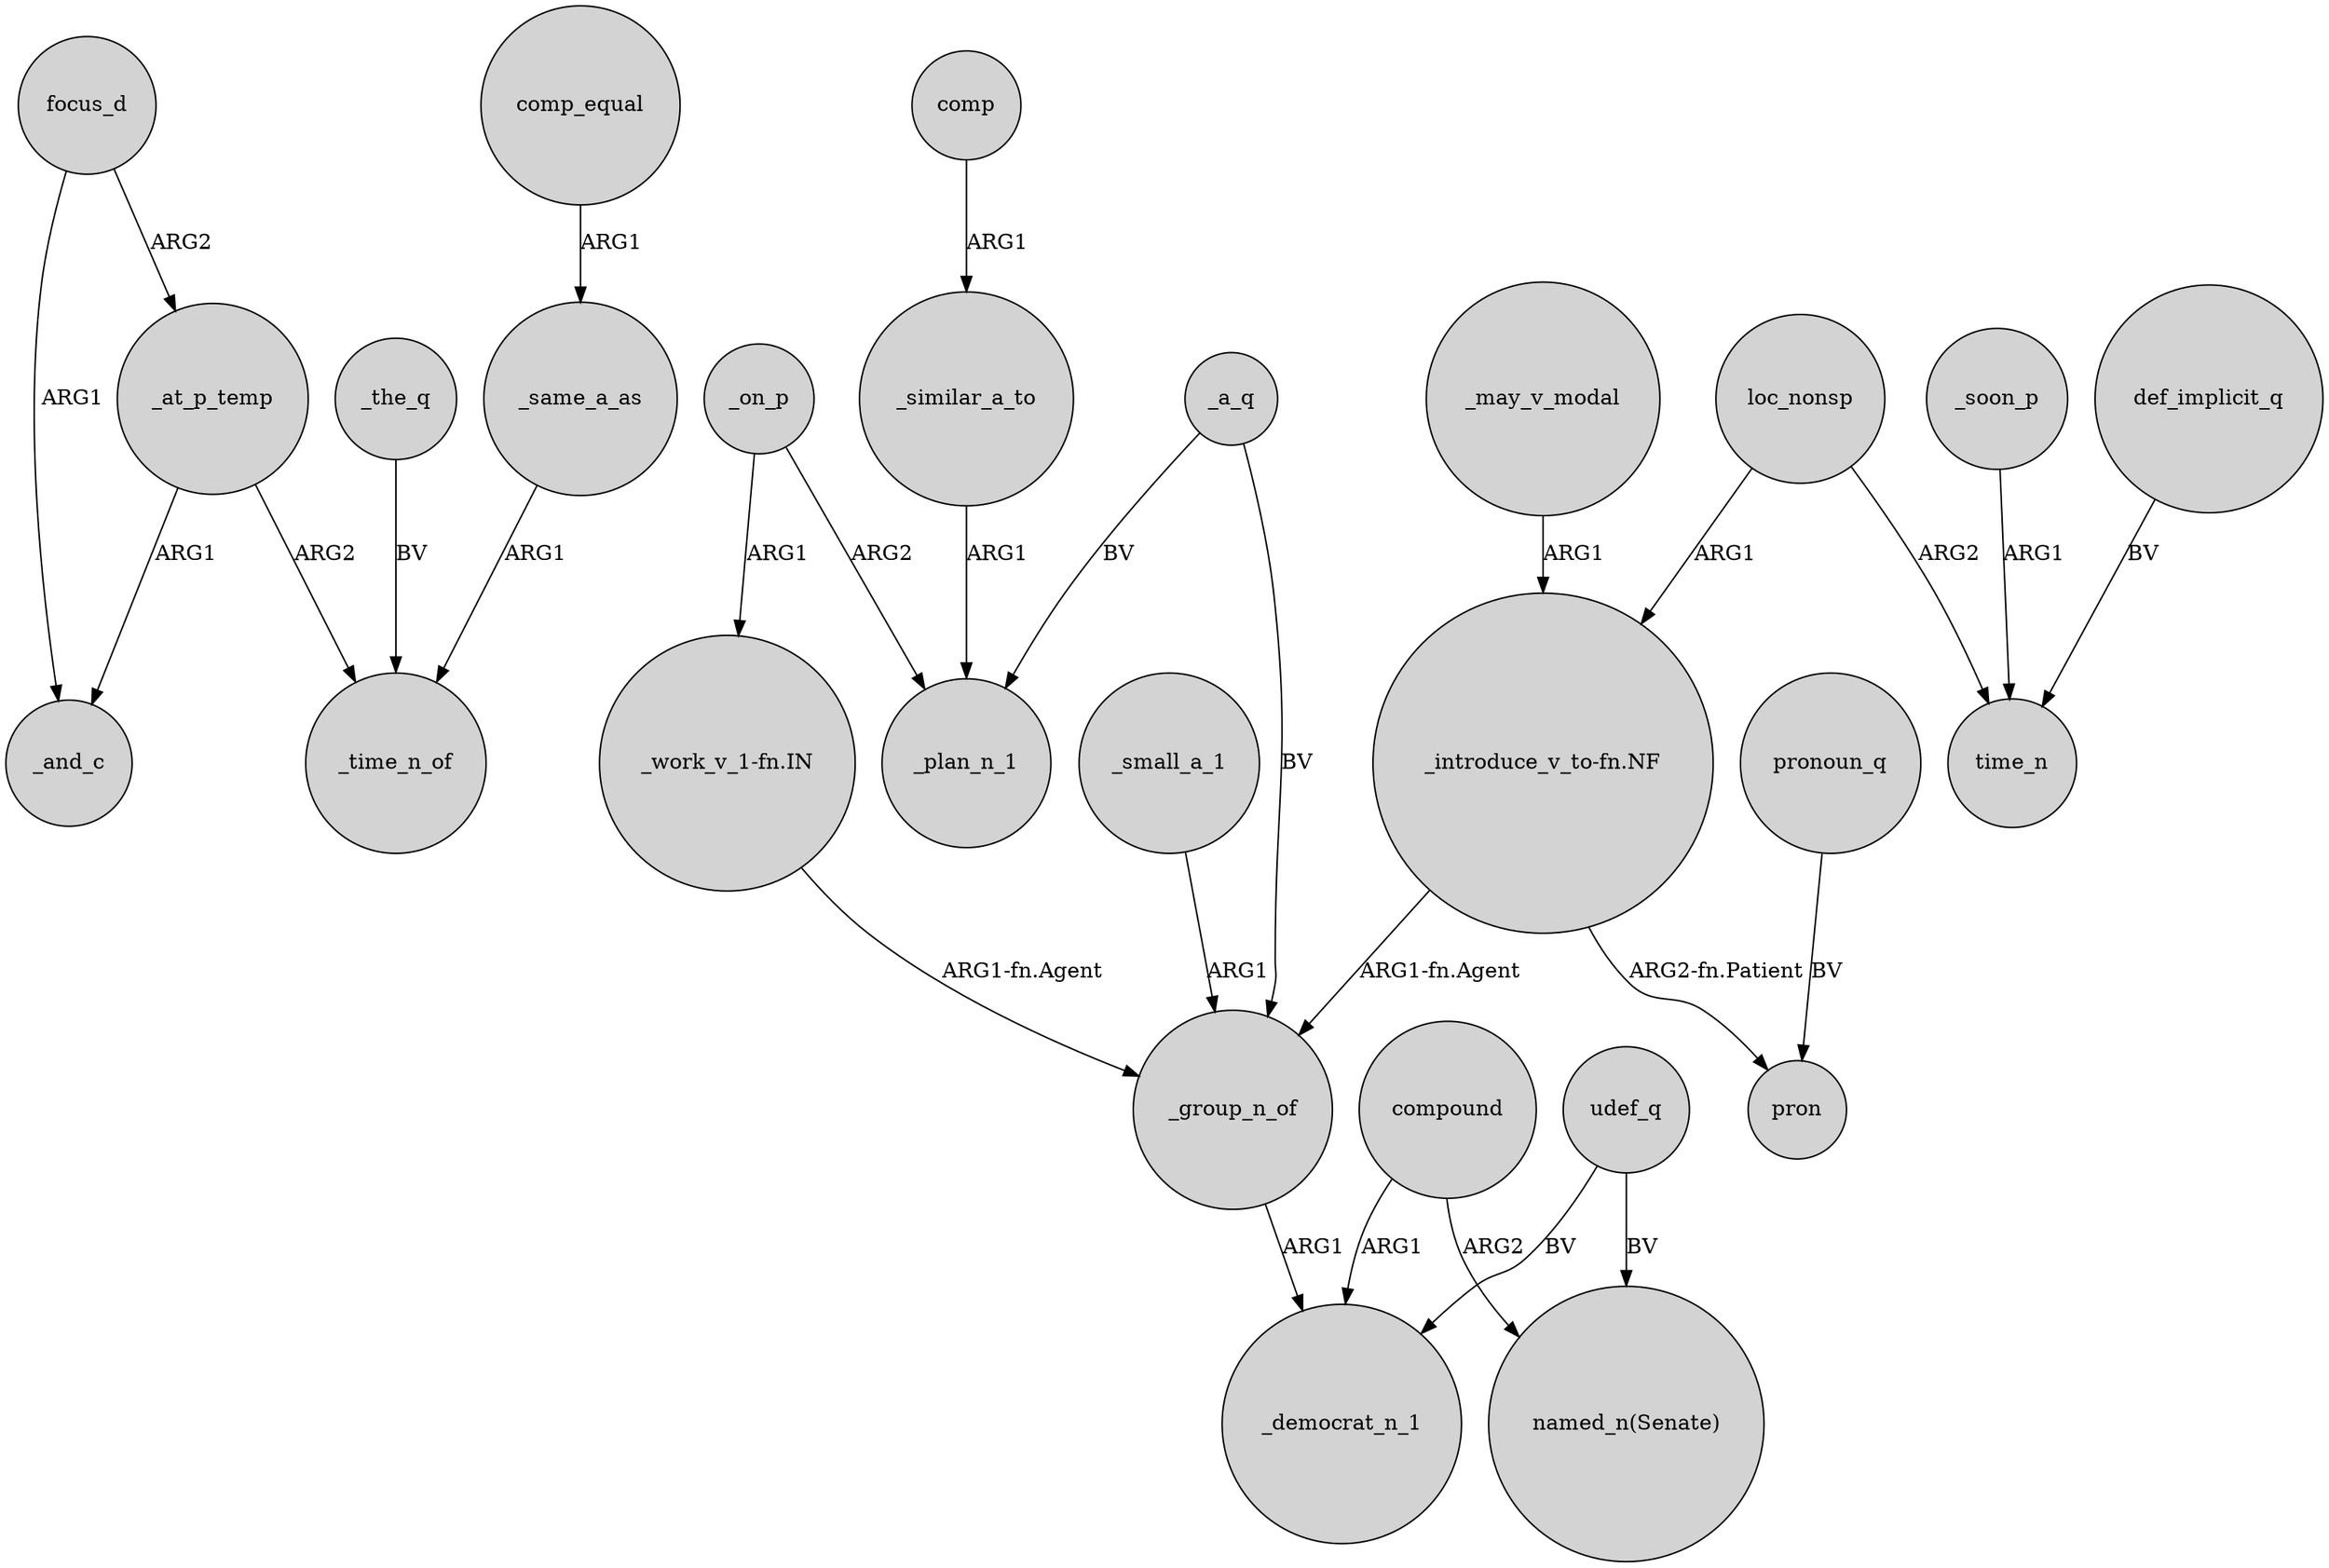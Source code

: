 digraph {
	node [shape=circle style=filled]
	focus_d -> _at_p_temp [label=ARG2]
	comp -> _similar_a_to [label=ARG1]
	_may_v_modal -> "_introduce_v_to-fn.NF" [label=ARG1]
	_group_n_of -> _democrat_n_1 [label=ARG1]
	udef_q -> _democrat_n_1 [label=BV]
	"_introduce_v_to-fn.NF" -> pron [label="ARG2-fn.Patient"]
	_at_p_temp -> _time_n_of [label=ARG2]
	_small_a_1 -> _group_n_of [label=ARG1]
	loc_nonsp -> time_n [label=ARG2]
	_on_p -> _plan_n_1 [label=ARG2]
	pronoun_q -> pron [label=BV]
	_the_q -> _time_n_of [label=BV]
	_on_p -> "_work_v_1-fn.IN" [label=ARG1]
	comp_equal -> _same_a_as [label=ARG1]
	"_work_v_1-fn.IN" -> _group_n_of [label="ARG1-fn.Agent"]
	compound -> _democrat_n_1 [label=ARG1]
	compound -> "named_n(Senate)" [label=ARG2]
	"_introduce_v_to-fn.NF" -> _group_n_of [label="ARG1-fn.Agent"]
	focus_d -> _and_c [label=ARG1]
	_at_p_temp -> _and_c [label=ARG1]
	udef_q -> "named_n(Senate)" [label=BV]
	loc_nonsp -> "_introduce_v_to-fn.NF" [label=ARG1]
	_soon_p -> time_n [label=ARG1]
	_a_q -> _group_n_of [label=BV]
	_same_a_as -> _time_n_of [label=ARG1]
	_a_q -> _plan_n_1 [label=BV]
	def_implicit_q -> time_n [label=BV]
	_similar_a_to -> _plan_n_1 [label=ARG1]
}
